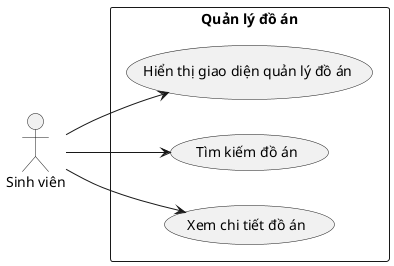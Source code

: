 @startuml
left to right direction
skinparam packageStyle rectangle

actor "Sinh viên" as SV

rectangle "Quản lý đồ án" {
    usecase "Hiển thị giao diện quản lý đồ án" as UC1
    usecase "Tìm kiếm đồ án" as UC2
    usecase "Xem chi tiết đồ án" as UC3

    SV --> UC1
    SV --> UC2
    SV --> UC3
}
@enduml